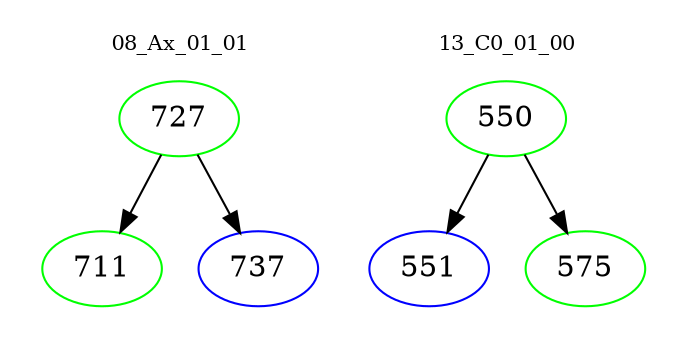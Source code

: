 digraph{
subgraph cluster_0 {
color = white
label = "08_Ax_01_01";
fontsize=10;
T0_727 [label="727", color="green"]
T0_727 -> T0_711 [color="black"]
T0_711 [label="711", color="green"]
T0_727 -> T0_737 [color="black"]
T0_737 [label="737", color="blue"]
}
subgraph cluster_1 {
color = white
label = "13_C0_01_00";
fontsize=10;
T1_550 [label="550", color="green"]
T1_550 -> T1_551 [color="black"]
T1_551 [label="551", color="blue"]
T1_550 -> T1_575 [color="black"]
T1_575 [label="575", color="green"]
}
}
